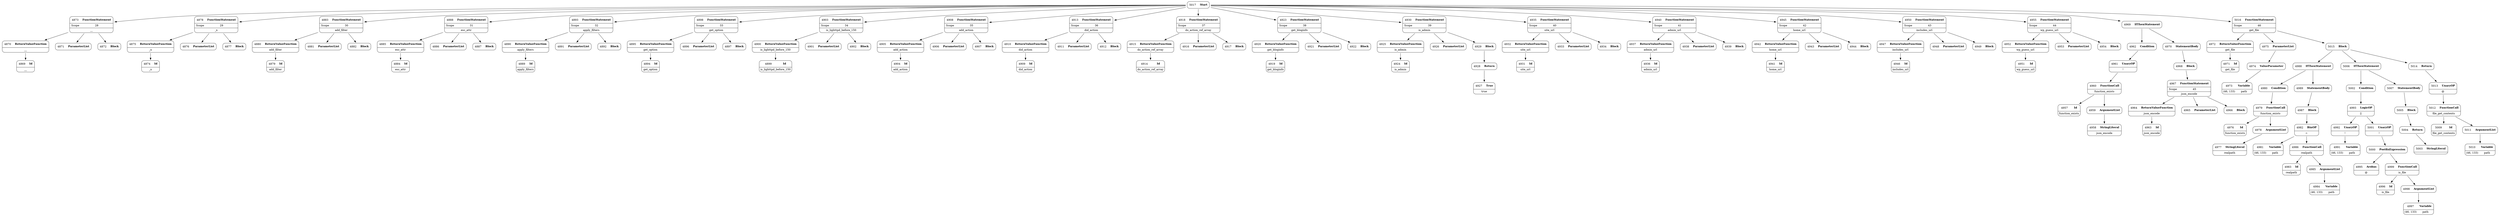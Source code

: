 digraph ast {
node [shape=none];
4869 [label=<<TABLE border='1' cellspacing='0' cellpadding='10' style='rounded' ><TR><TD border='0'>4869</TD><TD border='0'><B>Id</B></TD></TR><HR/><TR><TD border='0' cellpadding='5' colspan='2'>__</TD></TR></TABLE>>];
4870 [label=<<TABLE border='1' cellspacing='0' cellpadding='10' style='rounded' ><TR><TD border='0'>4870</TD><TD border='0'><B>ReturnValueFunction</B></TD></TR><HR/><TR><TD border='0' cellpadding='5' colspan='2'>__</TD></TR></TABLE>>];
4870 -> 4869 [weight=2];
4871 [label=<<TABLE border='1' cellspacing='0' cellpadding='10' style='rounded' ><TR><TD border='0'>4871</TD><TD border='0'><B>ParameterList</B></TD></TR></TABLE>>];
4872 [label=<<TABLE border='1' cellspacing='0' cellpadding='10' style='rounded' ><TR><TD border='0'>4872</TD><TD border='0'><B>Block</B></TD></TR></TABLE>>];
4873 [label=<<TABLE border='1' cellspacing='0' cellpadding='10' style='rounded' ><TR><TD border='0'>4873</TD><TD border='0'><B>FunctionStatement</B></TD></TR><HR/><TR><TD border='0' cellpadding='5'>Scope</TD><TD border='0' cellpadding='5'>28</TD></TR><HR/><TR><TD border='0' cellpadding='5' colspan='2'>__</TD></TR></TABLE>>];
4873 -> 4870 [weight=2];
4873 -> 4871 [weight=2];
4873 -> 4872 [weight=2];
4874 [label=<<TABLE border='1' cellspacing='0' cellpadding='10' style='rounded' ><TR><TD border='0'>4874</TD><TD border='0'><B>Id</B></TD></TR><HR/><TR><TD border='0' cellpadding='5' colspan='2'>_x</TD></TR></TABLE>>];
4875 [label=<<TABLE border='1' cellspacing='0' cellpadding='10' style='rounded' ><TR><TD border='0'>4875</TD><TD border='0'><B>ReturnValueFunction</B></TD></TR><HR/><TR><TD border='0' cellpadding='5' colspan='2'>_x</TD></TR></TABLE>>];
4875 -> 4874 [weight=2];
4876 [label=<<TABLE border='1' cellspacing='0' cellpadding='10' style='rounded' ><TR><TD border='0'>4876</TD><TD border='0'><B>ParameterList</B></TD></TR></TABLE>>];
4877 [label=<<TABLE border='1' cellspacing='0' cellpadding='10' style='rounded' ><TR><TD border='0'>4877</TD><TD border='0'><B>Block</B></TD></TR></TABLE>>];
4878 [label=<<TABLE border='1' cellspacing='0' cellpadding='10' style='rounded' ><TR><TD border='0'>4878</TD><TD border='0'><B>FunctionStatement</B></TD></TR><HR/><TR><TD border='0' cellpadding='5'>Scope</TD><TD border='0' cellpadding='5'>29</TD></TR><HR/><TR><TD border='0' cellpadding='5' colspan='2'>_x</TD></TR></TABLE>>];
4878 -> 4875 [weight=2];
4878 -> 4876 [weight=2];
4878 -> 4877 [weight=2];
4879 [label=<<TABLE border='1' cellspacing='0' cellpadding='10' style='rounded' ><TR><TD border='0'>4879</TD><TD border='0'><B>Id</B></TD></TR><HR/><TR><TD border='0' cellpadding='5' colspan='2'>add_filter</TD></TR></TABLE>>];
4880 [label=<<TABLE border='1' cellspacing='0' cellpadding='10' style='rounded' ><TR><TD border='0'>4880</TD><TD border='0'><B>ReturnValueFunction</B></TD></TR><HR/><TR><TD border='0' cellpadding='5' colspan='2'>add_filter</TD></TR></TABLE>>];
4880 -> 4879 [weight=2];
4881 [label=<<TABLE border='1' cellspacing='0' cellpadding='10' style='rounded' ><TR><TD border='0'>4881</TD><TD border='0'><B>ParameterList</B></TD></TR></TABLE>>];
4882 [label=<<TABLE border='1' cellspacing='0' cellpadding='10' style='rounded' ><TR><TD border='0'>4882</TD><TD border='0'><B>Block</B></TD></TR></TABLE>>];
4883 [label=<<TABLE border='1' cellspacing='0' cellpadding='10' style='rounded' ><TR><TD border='0'>4883</TD><TD border='0'><B>FunctionStatement</B></TD></TR><HR/><TR><TD border='0' cellpadding='5'>Scope</TD><TD border='0' cellpadding='5'>30</TD></TR><HR/><TR><TD border='0' cellpadding='5' colspan='2'>add_filter</TD></TR></TABLE>>];
4883 -> 4880 [weight=2];
4883 -> 4881 [weight=2];
4883 -> 4882 [weight=2];
4884 [label=<<TABLE border='1' cellspacing='0' cellpadding='10' style='rounded' ><TR><TD border='0'>4884</TD><TD border='0'><B>Id</B></TD></TR><HR/><TR><TD border='0' cellpadding='5' colspan='2'>esc_attr</TD></TR></TABLE>>];
4885 [label=<<TABLE border='1' cellspacing='0' cellpadding='10' style='rounded' ><TR><TD border='0'>4885</TD><TD border='0'><B>ReturnValueFunction</B></TD></TR><HR/><TR><TD border='0' cellpadding='5' colspan='2'>esc_attr</TD></TR></TABLE>>];
4885 -> 4884 [weight=2];
4886 [label=<<TABLE border='1' cellspacing='0' cellpadding='10' style='rounded' ><TR><TD border='0'>4886</TD><TD border='0'><B>ParameterList</B></TD></TR></TABLE>>];
4887 [label=<<TABLE border='1' cellspacing='0' cellpadding='10' style='rounded' ><TR><TD border='0'>4887</TD><TD border='0'><B>Block</B></TD></TR></TABLE>>];
4888 [label=<<TABLE border='1' cellspacing='0' cellpadding='10' style='rounded' ><TR><TD border='0'>4888</TD><TD border='0'><B>FunctionStatement</B></TD></TR><HR/><TR><TD border='0' cellpadding='5'>Scope</TD><TD border='0' cellpadding='5'>31</TD></TR><HR/><TR><TD border='0' cellpadding='5' colspan='2'>esc_attr</TD></TR></TABLE>>];
4888 -> 4885 [weight=2];
4888 -> 4886 [weight=2];
4888 -> 4887 [weight=2];
4889 [label=<<TABLE border='1' cellspacing='0' cellpadding='10' style='rounded' ><TR><TD border='0'>4889</TD><TD border='0'><B>Id</B></TD></TR><HR/><TR><TD border='0' cellpadding='5' colspan='2'>apply_filters</TD></TR></TABLE>>];
4890 [label=<<TABLE border='1' cellspacing='0' cellpadding='10' style='rounded' ><TR><TD border='0'>4890</TD><TD border='0'><B>ReturnValueFunction</B></TD></TR><HR/><TR><TD border='0' cellpadding='5' colspan='2'>apply_filters</TD></TR></TABLE>>];
4890 -> 4889 [weight=2];
4891 [label=<<TABLE border='1' cellspacing='0' cellpadding='10' style='rounded' ><TR><TD border='0'>4891</TD><TD border='0'><B>ParameterList</B></TD></TR></TABLE>>];
4892 [label=<<TABLE border='1' cellspacing='0' cellpadding='10' style='rounded' ><TR><TD border='0'>4892</TD><TD border='0'><B>Block</B></TD></TR></TABLE>>];
4893 [label=<<TABLE border='1' cellspacing='0' cellpadding='10' style='rounded' ><TR><TD border='0'>4893</TD><TD border='0'><B>FunctionStatement</B></TD></TR><HR/><TR><TD border='0' cellpadding='5'>Scope</TD><TD border='0' cellpadding='5'>32</TD></TR><HR/><TR><TD border='0' cellpadding='5' colspan='2'>apply_filters</TD></TR></TABLE>>];
4893 -> 4890 [weight=2];
4893 -> 4891 [weight=2];
4893 -> 4892 [weight=2];
4894 [label=<<TABLE border='1' cellspacing='0' cellpadding='10' style='rounded' ><TR><TD border='0'>4894</TD><TD border='0'><B>Id</B></TD></TR><HR/><TR><TD border='0' cellpadding='5' colspan='2'>get_option</TD></TR></TABLE>>];
4895 [label=<<TABLE border='1' cellspacing='0' cellpadding='10' style='rounded' ><TR><TD border='0'>4895</TD><TD border='0'><B>ReturnValueFunction</B></TD></TR><HR/><TR><TD border='0' cellpadding='5' colspan='2'>get_option</TD></TR></TABLE>>];
4895 -> 4894 [weight=2];
4896 [label=<<TABLE border='1' cellspacing='0' cellpadding='10' style='rounded' ><TR><TD border='0'>4896</TD><TD border='0'><B>ParameterList</B></TD></TR></TABLE>>];
4897 [label=<<TABLE border='1' cellspacing='0' cellpadding='10' style='rounded' ><TR><TD border='0'>4897</TD><TD border='0'><B>Block</B></TD></TR></TABLE>>];
4898 [label=<<TABLE border='1' cellspacing='0' cellpadding='10' style='rounded' ><TR><TD border='0'>4898</TD><TD border='0'><B>FunctionStatement</B></TD></TR><HR/><TR><TD border='0' cellpadding='5'>Scope</TD><TD border='0' cellpadding='5'>33</TD></TR><HR/><TR><TD border='0' cellpadding='5' colspan='2'>get_option</TD></TR></TABLE>>];
4898 -> 4895 [weight=2];
4898 -> 4896 [weight=2];
4898 -> 4897 [weight=2];
4899 [label=<<TABLE border='1' cellspacing='0' cellpadding='10' style='rounded' ><TR><TD border='0'>4899</TD><TD border='0'><B>Id</B></TD></TR><HR/><TR><TD border='0' cellpadding='5' colspan='2'>is_lighttpd_before_150</TD></TR></TABLE>>];
4900 [label=<<TABLE border='1' cellspacing='0' cellpadding='10' style='rounded' ><TR><TD border='0'>4900</TD><TD border='0'><B>ReturnValueFunction</B></TD></TR><HR/><TR><TD border='0' cellpadding='5' colspan='2'>is_lighttpd_before_150</TD></TR></TABLE>>];
4900 -> 4899 [weight=2];
4901 [label=<<TABLE border='1' cellspacing='0' cellpadding='10' style='rounded' ><TR><TD border='0'>4901</TD><TD border='0'><B>ParameterList</B></TD></TR></TABLE>>];
4902 [label=<<TABLE border='1' cellspacing='0' cellpadding='10' style='rounded' ><TR><TD border='0'>4902</TD><TD border='0'><B>Block</B></TD></TR></TABLE>>];
4903 [label=<<TABLE border='1' cellspacing='0' cellpadding='10' style='rounded' ><TR><TD border='0'>4903</TD><TD border='0'><B>FunctionStatement</B></TD></TR><HR/><TR><TD border='0' cellpadding='5'>Scope</TD><TD border='0' cellpadding='5'>34</TD></TR><HR/><TR><TD border='0' cellpadding='5' colspan='2'>is_lighttpd_before_150</TD></TR></TABLE>>];
4903 -> 4900 [weight=2];
4903 -> 4901 [weight=2];
4903 -> 4902 [weight=2];
4904 [label=<<TABLE border='1' cellspacing='0' cellpadding='10' style='rounded' ><TR><TD border='0'>4904</TD><TD border='0'><B>Id</B></TD></TR><HR/><TR><TD border='0' cellpadding='5' colspan='2'>add_action</TD></TR></TABLE>>];
4905 [label=<<TABLE border='1' cellspacing='0' cellpadding='10' style='rounded' ><TR><TD border='0'>4905</TD><TD border='0'><B>ReturnValueFunction</B></TD></TR><HR/><TR><TD border='0' cellpadding='5' colspan='2'>add_action</TD></TR></TABLE>>];
4905 -> 4904 [weight=2];
4906 [label=<<TABLE border='1' cellspacing='0' cellpadding='10' style='rounded' ><TR><TD border='0'>4906</TD><TD border='0'><B>ParameterList</B></TD></TR></TABLE>>];
4907 [label=<<TABLE border='1' cellspacing='0' cellpadding='10' style='rounded' ><TR><TD border='0'>4907</TD><TD border='0'><B>Block</B></TD></TR></TABLE>>];
4908 [label=<<TABLE border='1' cellspacing='0' cellpadding='10' style='rounded' ><TR><TD border='0'>4908</TD><TD border='0'><B>FunctionStatement</B></TD></TR><HR/><TR><TD border='0' cellpadding='5'>Scope</TD><TD border='0' cellpadding='5'>35</TD></TR><HR/><TR><TD border='0' cellpadding='5' colspan='2'>add_action</TD></TR></TABLE>>];
4908 -> 4905 [weight=2];
4908 -> 4906 [weight=2];
4908 -> 4907 [weight=2];
4909 [label=<<TABLE border='1' cellspacing='0' cellpadding='10' style='rounded' ><TR><TD border='0'>4909</TD><TD border='0'><B>Id</B></TD></TR><HR/><TR><TD border='0' cellpadding='5' colspan='2'>did_action</TD></TR></TABLE>>];
4910 [label=<<TABLE border='1' cellspacing='0' cellpadding='10' style='rounded' ><TR><TD border='0'>4910</TD><TD border='0'><B>ReturnValueFunction</B></TD></TR><HR/><TR><TD border='0' cellpadding='5' colspan='2'>did_action</TD></TR></TABLE>>];
4910 -> 4909 [weight=2];
4911 [label=<<TABLE border='1' cellspacing='0' cellpadding='10' style='rounded' ><TR><TD border='0'>4911</TD><TD border='0'><B>ParameterList</B></TD></TR></TABLE>>];
4912 [label=<<TABLE border='1' cellspacing='0' cellpadding='10' style='rounded' ><TR><TD border='0'>4912</TD><TD border='0'><B>Block</B></TD></TR></TABLE>>];
4913 [label=<<TABLE border='1' cellspacing='0' cellpadding='10' style='rounded' ><TR><TD border='0'>4913</TD><TD border='0'><B>FunctionStatement</B></TD></TR><HR/><TR><TD border='0' cellpadding='5'>Scope</TD><TD border='0' cellpadding='5'>36</TD></TR><HR/><TR><TD border='0' cellpadding='5' colspan='2'>did_action</TD></TR></TABLE>>];
4913 -> 4910 [weight=2];
4913 -> 4911 [weight=2];
4913 -> 4912 [weight=2];
4914 [label=<<TABLE border='1' cellspacing='0' cellpadding='10' style='rounded' ><TR><TD border='0'>4914</TD><TD border='0'><B>Id</B></TD></TR><HR/><TR><TD border='0' cellpadding='5' colspan='2'>do_action_ref_array</TD></TR></TABLE>>];
4915 [label=<<TABLE border='1' cellspacing='0' cellpadding='10' style='rounded' ><TR><TD border='0'>4915</TD><TD border='0'><B>ReturnValueFunction</B></TD></TR><HR/><TR><TD border='0' cellpadding='5' colspan='2'>do_action_ref_array</TD></TR></TABLE>>];
4915 -> 4914 [weight=2];
4916 [label=<<TABLE border='1' cellspacing='0' cellpadding='10' style='rounded' ><TR><TD border='0'>4916</TD><TD border='0'><B>ParameterList</B></TD></TR></TABLE>>];
4917 [label=<<TABLE border='1' cellspacing='0' cellpadding='10' style='rounded' ><TR><TD border='0'>4917</TD><TD border='0'><B>Block</B></TD></TR></TABLE>>];
4918 [label=<<TABLE border='1' cellspacing='0' cellpadding='10' style='rounded' ><TR><TD border='0'>4918</TD><TD border='0'><B>FunctionStatement</B></TD></TR><HR/><TR><TD border='0' cellpadding='5'>Scope</TD><TD border='0' cellpadding='5'>37</TD></TR><HR/><TR><TD border='0' cellpadding='5' colspan='2'>do_action_ref_array</TD></TR></TABLE>>];
4918 -> 4915 [weight=2];
4918 -> 4916 [weight=2];
4918 -> 4917 [weight=2];
4919 [label=<<TABLE border='1' cellspacing='0' cellpadding='10' style='rounded' ><TR><TD border='0'>4919</TD><TD border='0'><B>Id</B></TD></TR><HR/><TR><TD border='0' cellpadding='5' colspan='2'>get_bloginfo</TD></TR></TABLE>>];
4920 [label=<<TABLE border='1' cellspacing='0' cellpadding='10' style='rounded' ><TR><TD border='0'>4920</TD><TD border='0'><B>ReturnValueFunction</B></TD></TR><HR/><TR><TD border='0' cellpadding='5' colspan='2'>get_bloginfo</TD></TR></TABLE>>];
4920 -> 4919 [weight=2];
4921 [label=<<TABLE border='1' cellspacing='0' cellpadding='10' style='rounded' ><TR><TD border='0'>4921</TD><TD border='0'><B>ParameterList</B></TD></TR></TABLE>>];
4922 [label=<<TABLE border='1' cellspacing='0' cellpadding='10' style='rounded' ><TR><TD border='0'>4922</TD><TD border='0'><B>Block</B></TD></TR></TABLE>>];
4923 [label=<<TABLE border='1' cellspacing='0' cellpadding='10' style='rounded' ><TR><TD border='0'>4923</TD><TD border='0'><B>FunctionStatement</B></TD></TR><HR/><TR><TD border='0' cellpadding='5'>Scope</TD><TD border='0' cellpadding='5'>38</TD></TR><HR/><TR><TD border='0' cellpadding='5' colspan='2'>get_bloginfo</TD></TR></TABLE>>];
4923 -> 4920 [weight=2];
4923 -> 4921 [weight=2];
4923 -> 4922 [weight=2];
4924 [label=<<TABLE border='1' cellspacing='0' cellpadding='10' style='rounded' ><TR><TD border='0'>4924</TD><TD border='0'><B>Id</B></TD></TR><HR/><TR><TD border='0' cellpadding='5' colspan='2'>is_admin</TD></TR></TABLE>>];
4925 [label=<<TABLE border='1' cellspacing='0' cellpadding='10' style='rounded' ><TR><TD border='0'>4925</TD><TD border='0'><B>ReturnValueFunction</B></TD></TR><HR/><TR><TD border='0' cellpadding='5' colspan='2'>is_admin</TD></TR></TABLE>>];
4925 -> 4924 [weight=2];
4926 [label=<<TABLE border='1' cellspacing='0' cellpadding='10' style='rounded' ><TR><TD border='0'>4926</TD><TD border='0'><B>ParameterList</B></TD></TR></TABLE>>];
4927 [label=<<TABLE border='1' cellspacing='0' cellpadding='10' style='rounded' ><TR><TD border='0'>4927</TD><TD border='0'><B>True</B></TD></TR><HR/><TR><TD border='0' cellpadding='5' colspan='2'>true</TD></TR></TABLE>>];
4928 [label=<<TABLE border='1' cellspacing='0' cellpadding='10' style='rounded' ><TR><TD border='0'>4928</TD><TD border='0'><B>Return</B></TD></TR></TABLE>>];
4928 -> 4927 [weight=2];
4929 [label=<<TABLE border='1' cellspacing='0' cellpadding='10' style='rounded' ><TR><TD border='0'>4929</TD><TD border='0'><B>Block</B></TD></TR></TABLE>>];
4929 -> 4928 [weight=2];
4930 [label=<<TABLE border='1' cellspacing='0' cellpadding='10' style='rounded' ><TR><TD border='0'>4930</TD><TD border='0'><B>FunctionStatement</B></TD></TR><HR/><TR><TD border='0' cellpadding='5'>Scope</TD><TD border='0' cellpadding='5'>39</TD></TR><HR/><TR><TD border='0' cellpadding='5' colspan='2'>is_admin</TD></TR></TABLE>>];
4930 -> 4925 [weight=2];
4930 -> 4926 [weight=2];
4930 -> 4929 [weight=2];
4931 [label=<<TABLE border='1' cellspacing='0' cellpadding='10' style='rounded' ><TR><TD border='0'>4931</TD><TD border='0'><B>Id</B></TD></TR><HR/><TR><TD border='0' cellpadding='5' colspan='2'>site_url</TD></TR></TABLE>>];
4932 [label=<<TABLE border='1' cellspacing='0' cellpadding='10' style='rounded' ><TR><TD border='0'>4932</TD><TD border='0'><B>ReturnValueFunction</B></TD></TR><HR/><TR><TD border='0' cellpadding='5' colspan='2'>site_url</TD></TR></TABLE>>];
4932 -> 4931 [weight=2];
4933 [label=<<TABLE border='1' cellspacing='0' cellpadding='10' style='rounded' ><TR><TD border='0'>4933</TD><TD border='0'><B>ParameterList</B></TD></TR></TABLE>>];
4934 [label=<<TABLE border='1' cellspacing='0' cellpadding='10' style='rounded' ><TR><TD border='0'>4934</TD><TD border='0'><B>Block</B></TD></TR></TABLE>>];
4935 [label=<<TABLE border='1' cellspacing='0' cellpadding='10' style='rounded' ><TR><TD border='0'>4935</TD><TD border='0'><B>FunctionStatement</B></TD></TR><HR/><TR><TD border='0' cellpadding='5'>Scope</TD><TD border='0' cellpadding='5'>40</TD></TR><HR/><TR><TD border='0' cellpadding='5' colspan='2'>site_url</TD></TR></TABLE>>];
4935 -> 4932 [weight=2];
4935 -> 4933 [weight=2];
4935 -> 4934 [weight=2];
4936 [label=<<TABLE border='1' cellspacing='0' cellpadding='10' style='rounded' ><TR><TD border='0'>4936</TD><TD border='0'><B>Id</B></TD></TR><HR/><TR><TD border='0' cellpadding='5' colspan='2'>admin_url</TD></TR></TABLE>>];
4937 [label=<<TABLE border='1' cellspacing='0' cellpadding='10' style='rounded' ><TR><TD border='0'>4937</TD><TD border='0'><B>ReturnValueFunction</B></TD></TR><HR/><TR><TD border='0' cellpadding='5' colspan='2'>admin_url</TD></TR></TABLE>>];
4937 -> 4936 [weight=2];
4938 [label=<<TABLE border='1' cellspacing='0' cellpadding='10' style='rounded' ><TR><TD border='0'>4938</TD><TD border='0'><B>ParameterList</B></TD></TR></TABLE>>];
4939 [label=<<TABLE border='1' cellspacing='0' cellpadding='10' style='rounded' ><TR><TD border='0'>4939</TD><TD border='0'><B>Block</B></TD></TR></TABLE>>];
4940 [label=<<TABLE border='1' cellspacing='0' cellpadding='10' style='rounded' ><TR><TD border='0'>4940</TD><TD border='0'><B>FunctionStatement</B></TD></TR><HR/><TR><TD border='0' cellpadding='5'>Scope</TD><TD border='0' cellpadding='5'>41</TD></TR><HR/><TR><TD border='0' cellpadding='5' colspan='2'>admin_url</TD></TR></TABLE>>];
4940 -> 4937 [weight=2];
4940 -> 4938 [weight=2];
4940 -> 4939 [weight=2];
4941 [label=<<TABLE border='1' cellspacing='0' cellpadding='10' style='rounded' ><TR><TD border='0'>4941</TD><TD border='0'><B>Id</B></TD></TR><HR/><TR><TD border='0' cellpadding='5' colspan='2'>home_url</TD></TR></TABLE>>];
4942 [label=<<TABLE border='1' cellspacing='0' cellpadding='10' style='rounded' ><TR><TD border='0'>4942</TD><TD border='0'><B>ReturnValueFunction</B></TD></TR><HR/><TR><TD border='0' cellpadding='5' colspan='2'>home_url</TD></TR></TABLE>>];
4942 -> 4941 [weight=2];
4943 [label=<<TABLE border='1' cellspacing='0' cellpadding='10' style='rounded' ><TR><TD border='0'>4943</TD><TD border='0'><B>ParameterList</B></TD></TR></TABLE>>];
4944 [label=<<TABLE border='1' cellspacing='0' cellpadding='10' style='rounded' ><TR><TD border='0'>4944</TD><TD border='0'><B>Block</B></TD></TR></TABLE>>];
4945 [label=<<TABLE border='1' cellspacing='0' cellpadding='10' style='rounded' ><TR><TD border='0'>4945</TD><TD border='0'><B>FunctionStatement</B></TD></TR><HR/><TR><TD border='0' cellpadding='5'>Scope</TD><TD border='0' cellpadding='5'>42</TD></TR><HR/><TR><TD border='0' cellpadding='5' colspan='2'>home_url</TD></TR></TABLE>>];
4945 -> 4942 [weight=2];
4945 -> 4943 [weight=2];
4945 -> 4944 [weight=2];
4946 [label=<<TABLE border='1' cellspacing='0' cellpadding='10' style='rounded' ><TR><TD border='0'>4946</TD><TD border='0'><B>Id</B></TD></TR><HR/><TR><TD border='0' cellpadding='5' colspan='2'>includes_url</TD></TR></TABLE>>];
4947 [label=<<TABLE border='1' cellspacing='0' cellpadding='10' style='rounded' ><TR><TD border='0'>4947</TD><TD border='0'><B>ReturnValueFunction</B></TD></TR><HR/><TR><TD border='0' cellpadding='5' colspan='2'>includes_url</TD></TR></TABLE>>];
4947 -> 4946 [weight=2];
4948 [label=<<TABLE border='1' cellspacing='0' cellpadding='10' style='rounded' ><TR><TD border='0'>4948</TD><TD border='0'><B>ParameterList</B></TD></TR></TABLE>>];
4949 [label=<<TABLE border='1' cellspacing='0' cellpadding='10' style='rounded' ><TR><TD border='0'>4949</TD><TD border='0'><B>Block</B></TD></TR></TABLE>>];
4950 [label=<<TABLE border='1' cellspacing='0' cellpadding='10' style='rounded' ><TR><TD border='0'>4950</TD><TD border='0'><B>FunctionStatement</B></TD></TR><HR/><TR><TD border='0' cellpadding='5'>Scope</TD><TD border='0' cellpadding='5'>43</TD></TR><HR/><TR><TD border='0' cellpadding='5' colspan='2'>includes_url</TD></TR></TABLE>>];
4950 -> 4947 [weight=2];
4950 -> 4948 [weight=2];
4950 -> 4949 [weight=2];
4951 [label=<<TABLE border='1' cellspacing='0' cellpadding='10' style='rounded' ><TR><TD border='0'>4951</TD><TD border='0'><B>Id</B></TD></TR><HR/><TR><TD border='0' cellpadding='5' colspan='2'>wp_guess_url</TD></TR></TABLE>>];
4952 [label=<<TABLE border='1' cellspacing='0' cellpadding='10' style='rounded' ><TR><TD border='0'>4952</TD><TD border='0'><B>ReturnValueFunction</B></TD></TR><HR/><TR><TD border='0' cellpadding='5' colspan='2'>wp_guess_url</TD></TR></TABLE>>];
4952 -> 4951 [weight=2];
4953 [label=<<TABLE border='1' cellspacing='0' cellpadding='10' style='rounded' ><TR><TD border='0'>4953</TD><TD border='0'><B>ParameterList</B></TD></TR></TABLE>>];
4954 [label=<<TABLE border='1' cellspacing='0' cellpadding='10' style='rounded' ><TR><TD border='0'>4954</TD><TD border='0'><B>Block</B></TD></TR></TABLE>>];
4955 [label=<<TABLE border='1' cellspacing='0' cellpadding='10' style='rounded' ><TR><TD border='0'>4955</TD><TD border='0'><B>FunctionStatement</B></TD></TR><HR/><TR><TD border='0' cellpadding='5'>Scope</TD><TD border='0' cellpadding='5'>44</TD></TR><HR/><TR><TD border='0' cellpadding='5' colspan='2'>wp_guess_url</TD></TR></TABLE>>];
4955 -> 4952 [weight=2];
4955 -> 4953 [weight=2];
4955 -> 4954 [weight=2];
4957 [label=<<TABLE border='1' cellspacing='0' cellpadding='10' style='rounded' ><TR><TD border='0'>4957</TD><TD border='0'><B>Id</B></TD></TR><HR/><TR><TD border='0' cellpadding='5' colspan='2'>function_exists</TD></TR></TABLE>>];
4958 [label=<<TABLE border='1' cellspacing='0' cellpadding='10' style='rounded' ><TR><TD border='0'>4958</TD><TD border='0'><B>StringLiteral</B></TD></TR><HR/><TR><TD border='0' cellpadding='5' colspan='2'>json_encode</TD></TR></TABLE>>];
4959 [label=<<TABLE border='1' cellspacing='0' cellpadding='10' style='rounded' ><TR><TD border='0'>4959</TD><TD border='0'><B>ArgumentList</B></TD></TR></TABLE>>];
4959 -> 4958 [weight=2];
4960 [label=<<TABLE border='1' cellspacing='0' cellpadding='10' style='rounded' ><TR><TD border='0'>4960</TD><TD border='0'><B>FunctionCall</B></TD></TR><HR/><TR><TD border='0' cellpadding='5' colspan='2'>function_exists</TD></TR></TABLE>>];
4960 -> 4957 [weight=2];
4960 -> 4959 [weight=2];
4961 [label=<<TABLE border='1' cellspacing='0' cellpadding='10' style='rounded' ><TR><TD border='0'>4961</TD><TD border='0'><B>UnaryOP</B></TD></TR><HR/><TR><TD border='0' cellpadding='5' colspan='2'>!</TD></TR></TABLE>>];
4961 -> 4960 [weight=2];
4962 [label=<<TABLE border='1' cellspacing='0' cellpadding='10' style='rounded' ><TR><TD border='0'>4962</TD><TD border='0'><B>Condition</B></TD></TR></TABLE>>];
4962 -> 4961 [weight=2];
4963 [label=<<TABLE border='1' cellspacing='0' cellpadding='10' style='rounded' ><TR><TD border='0'>4963</TD><TD border='0'><B>Id</B></TD></TR><HR/><TR><TD border='0' cellpadding='5' colspan='2'>json_encode</TD></TR></TABLE>>];
4964 [label=<<TABLE border='1' cellspacing='0' cellpadding='10' style='rounded' ><TR><TD border='0'>4964</TD><TD border='0'><B>ReturnValueFunction</B></TD></TR><HR/><TR><TD border='0' cellpadding='5' colspan='2'>json_encode</TD></TR></TABLE>>];
4964 -> 4963 [weight=2];
4965 [label=<<TABLE border='1' cellspacing='0' cellpadding='10' style='rounded' ><TR><TD border='0'>4965</TD><TD border='0'><B>ParameterList</B></TD></TR></TABLE>>];
4966 [label=<<TABLE border='1' cellspacing='0' cellpadding='10' style='rounded' ><TR><TD border='0'>4966</TD><TD border='0'><B>Block</B></TD></TR></TABLE>>];
4967 [label=<<TABLE border='1' cellspacing='0' cellpadding='10' style='rounded' ><TR><TD border='0'>4967</TD><TD border='0'><B>FunctionStatement</B></TD></TR><HR/><TR><TD border='0' cellpadding='5'>Scope</TD><TD border='0' cellpadding='5'>45</TD></TR><HR/><TR><TD border='0' cellpadding='5' colspan='2'>json_encode</TD></TR></TABLE>>];
4967 -> 4964 [weight=2];
4967 -> 4965 [weight=2];
4967 -> 4966 [weight=2];
4968 [label=<<TABLE border='1' cellspacing='0' cellpadding='10' style='rounded' ><TR><TD border='0'>4968</TD><TD border='0'><B>Block</B></TD></TR></TABLE>>];
4968 -> 4967 [weight=2];
4969 [label=<<TABLE border='1' cellspacing='0' cellpadding='10' style='rounded' ><TR><TD border='0'>4969</TD><TD border='0'><B>IfThenStatement</B></TD></TR></TABLE>>];
4969 -> 4962 [weight=2];
4969 -> 4970 [weight=2];
4970 [label=<<TABLE border='1' cellspacing='0' cellpadding='10' style='rounded' ><TR><TD border='0'>4970</TD><TD border='0'><B>StatementBody</B></TD></TR></TABLE>>];
4970 -> 4968 [weight=2];
4971 [label=<<TABLE border='1' cellspacing='0' cellpadding='10' style='rounded' ><TR><TD border='0'>4971</TD><TD border='0'><B>Id</B></TD></TR><HR/><TR><TD border='0' cellpadding='5' colspan='2'>get_file</TD></TR></TABLE>>];
4972 [label=<<TABLE border='1' cellspacing='0' cellpadding='10' style='rounded' ><TR><TD border='0'>4972</TD><TD border='0'><B>ReturnValueFunction</B></TD></TR><HR/><TR><TD border='0' cellpadding='5' colspan='2'>get_file</TD></TR></TABLE>>];
4972 -> 4971 [weight=2];
4973 [label=<<TABLE border='1' cellspacing='0' cellpadding='10' style='rounded' ><TR><TD border='0'>4973</TD><TD border='0'><B>Variable</B></TD></TR><HR/><TR><TD border='0' cellpadding='5'>(46, 133)</TD><TD border='0' cellpadding='5'>path</TD></TR></TABLE>>];
4974 [label=<<TABLE border='1' cellspacing='0' cellpadding='10' style='rounded' ><TR><TD border='0'>4974</TD><TD border='0'><B>ValueParameter</B></TD></TR></TABLE>>];
4974 -> 4973 [weight=2];
4975 [label=<<TABLE border='1' cellspacing='0' cellpadding='10' style='rounded' ><TR><TD border='0'>4975</TD><TD border='0'><B>ParameterList</B></TD></TR></TABLE>>];
4975 -> 4974 [weight=2];
4976 [label=<<TABLE border='1' cellspacing='0' cellpadding='10' style='rounded' ><TR><TD border='0'>4976</TD><TD border='0'><B>Id</B></TD></TR><HR/><TR><TD border='0' cellpadding='5' colspan='2'>function_exists</TD></TR></TABLE>>];
4977 [label=<<TABLE border='1' cellspacing='0' cellpadding='10' style='rounded' ><TR><TD border='0'>4977</TD><TD border='0'><B>StringLiteral</B></TD></TR><HR/><TR><TD border='0' cellpadding='5' colspan='2'>realpath</TD></TR></TABLE>>];
4978 [label=<<TABLE border='1' cellspacing='0' cellpadding='10' style='rounded' ><TR><TD border='0'>4978</TD><TD border='0'><B>ArgumentList</B></TD></TR></TABLE>>];
4978 -> 4977 [weight=2];
4979 [label=<<TABLE border='1' cellspacing='0' cellpadding='10' style='rounded' ><TR><TD border='0'>4979</TD><TD border='0'><B>FunctionCall</B></TD></TR><HR/><TR><TD border='0' cellpadding='5' colspan='2'>function_exists</TD></TR></TABLE>>];
4979 -> 4976 [weight=2];
4979 -> 4978 [weight=2];
4980 [label=<<TABLE border='1' cellspacing='0' cellpadding='10' style='rounded' ><TR><TD border='0'>4980</TD><TD border='0'><B>Condition</B></TD></TR></TABLE>>];
4980 -> 4979 [weight=2];
4981 [label=<<TABLE border='1' cellspacing='0' cellpadding='10' style='rounded' ><TR><TD border='0'>4981</TD><TD border='0'><B>Variable</B></TD></TR><HR/><TR><TD border='0' cellpadding='5'>(46, 133)</TD><TD border='0' cellpadding='5'>path</TD></TR></TABLE>>];
4982 [label=<<TABLE border='1' cellspacing='0' cellpadding='10' style='rounded' ><TR><TD border='0'>4982</TD><TD border='0'><B>BinOP</B></TD></TR><HR/><TR><TD border='0' cellpadding='5' colspan='2'>=</TD></TR></TABLE>>];
4982 -> 4981 [weight=2];
4982 -> 4986 [weight=2];
4983 [label=<<TABLE border='1' cellspacing='0' cellpadding='10' style='rounded' ><TR><TD border='0'>4983</TD><TD border='0'><B>Id</B></TD></TR><HR/><TR><TD border='0' cellpadding='5' colspan='2'>realpath</TD></TR></TABLE>>];
4984 [label=<<TABLE border='1' cellspacing='0' cellpadding='10' style='rounded' ><TR><TD border='0'>4984</TD><TD border='0'><B>Variable</B></TD></TR><HR/><TR><TD border='0' cellpadding='5'>(46, 133)</TD><TD border='0' cellpadding='5'>path</TD></TR></TABLE>>];
4985 [label=<<TABLE border='1' cellspacing='0' cellpadding='10' style='rounded' ><TR><TD border='0'>4985</TD><TD border='0'><B>ArgumentList</B></TD></TR></TABLE>>];
4985 -> 4984 [weight=2];
4986 [label=<<TABLE border='1' cellspacing='0' cellpadding='10' style='rounded' ><TR><TD border='0'>4986</TD><TD border='0'><B>FunctionCall</B></TD></TR><HR/><TR><TD border='0' cellpadding='5' colspan='2'>realpath</TD></TR></TABLE>>];
4986 -> 4983 [weight=2];
4986 -> 4985 [weight=2];
4987 [label=<<TABLE border='1' cellspacing='0' cellpadding='10' style='rounded' ><TR><TD border='0'>4987</TD><TD border='0'><B>Block</B></TD></TR></TABLE>>];
4987 -> 4982 [weight=2];
4988 [label=<<TABLE border='1' cellspacing='0' cellpadding='10' style='rounded' ><TR><TD border='0'>4988</TD><TD border='0'><B>IfThenStatement</B></TD></TR></TABLE>>];
4988 -> 4980 [weight=2];
4988 -> 4989 [weight=2];
4989 [label=<<TABLE border='1' cellspacing='0' cellpadding='10' style='rounded' ><TR><TD border='0'>4989</TD><TD border='0'><B>StatementBody</B></TD></TR></TABLE>>];
4989 -> 4987 [weight=2];
4991 [label=<<TABLE border='1' cellspacing='0' cellpadding='10' style='rounded' ><TR><TD border='0'>4991</TD><TD border='0'><B>Variable</B></TD></TR><HR/><TR><TD border='0' cellpadding='5'>(46, 133)</TD><TD border='0' cellpadding='5'>path</TD></TR></TABLE>>];
4992 [label=<<TABLE border='1' cellspacing='0' cellpadding='10' style='rounded' ><TR><TD border='0'>4992</TD><TD border='0'><B>UnaryOP</B></TD></TR><HR/><TR><TD border='0' cellpadding='5' colspan='2'>!</TD></TR></TABLE>>];
4992 -> 4991 [weight=2];
4993 [label=<<TABLE border='1' cellspacing='0' cellpadding='10' style='rounded' ><TR><TD border='0'>4993</TD><TD border='0'><B>LogicOP</B></TD></TR><HR/><TR><TD border='0' cellpadding='5' colspan='2'>||</TD></TR></TABLE>>];
4993 -> 4992 [weight=2];
4993 -> 5001 [weight=2];
4995 [label=<<TABLE border='1' cellspacing='0' cellpadding='10' style='rounded' ><TR><TD border='0'>4995</TD><TD border='0'><B>Arobas</B></TD></TR><HR/><TR><TD border='0' cellpadding='5' colspan='2'>@</TD></TR></TABLE>>];
4996 [label=<<TABLE border='1' cellspacing='0' cellpadding='10' style='rounded' ><TR><TD border='0'>4996</TD><TD border='0'><B>Id</B></TD></TR><HR/><TR><TD border='0' cellpadding='5' colspan='2'>is_file</TD></TR></TABLE>>];
4997 [label=<<TABLE border='1' cellspacing='0' cellpadding='10' style='rounded' ><TR><TD border='0'>4997</TD><TD border='0'><B>Variable</B></TD></TR><HR/><TR><TD border='0' cellpadding='5'>(46, 133)</TD><TD border='0' cellpadding='5'>path</TD></TR></TABLE>>];
4998 [label=<<TABLE border='1' cellspacing='0' cellpadding='10' style='rounded' ><TR><TD border='0'>4998</TD><TD border='0'><B>ArgumentList</B></TD></TR></TABLE>>];
4998 -> 4997 [weight=2];
4999 [label=<<TABLE border='1' cellspacing='0' cellpadding='10' style='rounded' ><TR><TD border='0'>4999</TD><TD border='0'><B>FunctionCall</B></TD></TR><HR/><TR><TD border='0' cellpadding='5' colspan='2'>is_file</TD></TR></TABLE>>];
4999 -> 4996 [weight=2];
4999 -> 4998 [weight=2];
5000 [label=<<TABLE border='1' cellspacing='0' cellpadding='10' style='rounded' ><TR><TD border='0'>5000</TD><TD border='0'><B>PostfixExpression</B></TD></TR></TABLE>>];
5000 -> 4995 [weight=2];
5000 -> 4999 [weight=2];
5001 [label=<<TABLE border='1' cellspacing='0' cellpadding='10' style='rounded' ><TR><TD border='0'>5001</TD><TD border='0'><B>UnaryOP</B></TD></TR><HR/><TR><TD border='0' cellpadding='5' colspan='2'>!</TD></TR></TABLE>>];
5001 -> 5000 [weight=2];
5002 [label=<<TABLE border='1' cellspacing='0' cellpadding='10' style='rounded' ><TR><TD border='0'>5002</TD><TD border='0'><B>Condition</B></TD></TR></TABLE>>];
5002 -> 4993 [weight=2];
5003 [label=<<TABLE border='1' cellspacing='0' cellpadding='10' style='rounded' ><TR><TD border='0'>5003</TD><TD border='0'><B>StringLiteral</B></TD></TR><HR/><TR><TD border='0' cellpadding='5' colspan='2'></TD></TR></TABLE>>];
5004 [label=<<TABLE border='1' cellspacing='0' cellpadding='10' style='rounded' ><TR><TD border='0'>5004</TD><TD border='0'><B>Return</B></TD></TR></TABLE>>];
5004 -> 5003 [weight=2];
5005 [label=<<TABLE border='1' cellspacing='0' cellpadding='10' style='rounded' ><TR><TD border='0'>5005</TD><TD border='0'><B>Block</B></TD></TR></TABLE>>];
5005 -> 5004 [weight=2];
5006 [label=<<TABLE border='1' cellspacing='0' cellpadding='10' style='rounded' ><TR><TD border='0'>5006</TD><TD border='0'><B>IfThenStatement</B></TD></TR></TABLE>>];
5006 -> 5002 [weight=2];
5006 -> 5007 [weight=2];
5007 [label=<<TABLE border='1' cellspacing='0' cellpadding='10' style='rounded' ><TR><TD border='0'>5007</TD><TD border='0'><B>StatementBody</B></TD></TR></TABLE>>];
5007 -> 5005 [weight=2];
5009 [label=<<TABLE border='1' cellspacing='0' cellpadding='10' style='rounded' ><TR><TD border='0'>5009</TD><TD border='0'><B>Id</B></TD></TR><HR/><TR><TD border='0' cellpadding='5' colspan='2'>file_get_contents</TD></TR></TABLE>>];
5010 [label=<<TABLE border='1' cellspacing='0' cellpadding='10' style='rounded' ><TR><TD border='0'>5010</TD><TD border='0'><B>Variable</B></TD></TR><HR/><TR><TD border='0' cellpadding='5'>(46, 133)</TD><TD border='0' cellpadding='5'>path</TD></TR></TABLE>>];
5011 [label=<<TABLE border='1' cellspacing='0' cellpadding='10' style='rounded' ><TR><TD border='0'>5011</TD><TD border='0'><B>ArgumentList</B></TD></TR></TABLE>>];
5011 -> 5010 [weight=2];
5012 [label=<<TABLE border='1' cellspacing='0' cellpadding='10' style='rounded' ><TR><TD border='0'>5012</TD><TD border='0'><B>FunctionCall</B></TD></TR><HR/><TR><TD border='0' cellpadding='5' colspan='2'>file_get_contents</TD></TR></TABLE>>];
5012 -> 5009 [weight=2];
5012 -> 5011 [weight=2];
5013 [label=<<TABLE border='1' cellspacing='0' cellpadding='10' style='rounded' ><TR><TD border='0'>5013</TD><TD border='0'><B>UnaryOP</B></TD></TR><HR/><TR><TD border='0' cellpadding='5' colspan='2'>@</TD></TR></TABLE>>];
5013 -> 5012 [weight=2];
5014 [label=<<TABLE border='1' cellspacing='0' cellpadding='10' style='rounded' ><TR><TD border='0'>5014</TD><TD border='0'><B>Return</B></TD></TR></TABLE>>];
5014 -> 5013 [weight=2];
5015 [label=<<TABLE border='1' cellspacing='0' cellpadding='10' style='rounded' ><TR><TD border='0'>5015</TD><TD border='0'><B>Block</B></TD></TR></TABLE>>];
5015 -> 4988 [weight=2];
5015 -> 5006 [weight=2];
5015 -> 5014 [weight=2];
5016 [label=<<TABLE border='1' cellspacing='0' cellpadding='10' style='rounded' ><TR><TD border='0'>5016</TD><TD border='0'><B>FunctionStatement</B></TD></TR><HR/><TR><TD border='0' cellpadding='5'>Scope</TD><TD border='0' cellpadding='5'>46</TD></TR><HR/><TR><TD border='0' cellpadding='5' colspan='2'>get_file</TD></TR></TABLE>>];
5016 -> 4972 [weight=2];
5016 -> 4975 [weight=2];
5016 -> 5015 [weight=2];
5017 [label=<<TABLE border='1' cellspacing='0' cellpadding='10' style='rounded' ><TR><TD border='0'>5017</TD><TD border='0'><B>Start</B></TD></TR></TABLE>>];
5017 -> 4873 [weight=2];
5017 -> 4878 [weight=2];
5017 -> 4883 [weight=2];
5017 -> 4888 [weight=2];
5017 -> 4893 [weight=2];
5017 -> 4898 [weight=2];
5017 -> 4903 [weight=2];
5017 -> 4908 [weight=2];
5017 -> 4913 [weight=2];
5017 -> 4918 [weight=2];
5017 -> 4923 [weight=2];
5017 -> 4930 [weight=2];
5017 -> 4935 [weight=2];
5017 -> 4940 [weight=2];
5017 -> 4945 [weight=2];
5017 -> 4950 [weight=2];
5017 -> 4955 [weight=2];
5017 -> 4969 [weight=2];
5017 -> 5016 [weight=2];
}
